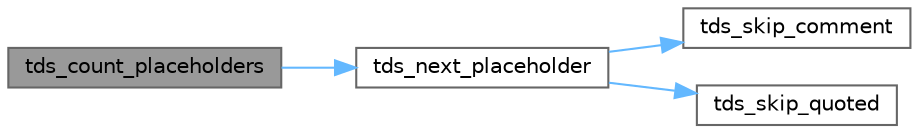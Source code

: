 digraph "tds_count_placeholders"
{
 // LATEX_PDF_SIZE
  bgcolor="transparent";
  edge [fontname=Helvetica,fontsize=10,labelfontname=Helvetica,labelfontsize=10];
  node [fontname=Helvetica,fontsize=10,shape=box,height=0.2,width=0.4];
  rankdir="LR";
  Node1 [id="Node000001",label="tds_count_placeholders",height=0.2,width=0.4,color="gray40", fillcolor="grey60", style="filled", fontcolor="black",tooltip="Count the number of placeholders ('?') in a query."];
  Node1 -> Node2 [id="edge1_Node000001_Node000002",color="steelblue1",style="solid",tooltip=" "];
  Node2 [id="Node000002",label="tds_next_placeholder",height=0.2,width=0.4,color="grey40", fillcolor="white", style="filled",URL="$a00578.html#ga8f3b00c34af2484eccb169e60a37dc36",tooltip="Get position of next placeholder."];
  Node2 -> Node3 [id="edge2_Node000002_Node000003",color="steelblue1",style="solid",tooltip=" "];
  Node3 [id="Node000003",label="tds_skip_comment",height=0.2,width=0.4,color="grey40", fillcolor="white", style="filled",URL="$a00578.html#gacf0a4f2a1c2166588f4d232eda737cf5",tooltip="Skip a comment in a query."];
  Node2 -> Node4 [id="edge3_Node000002_Node000004",color="steelblue1",style="solid",tooltip=" "];
  Node4 [id="Node000004",label="tds_skip_quoted",height=0.2,width=0.4,color="grey40", fillcolor="white", style="filled",URL="$a00578.html#ga0856776b63a475de7cd3fb62b1af2411",tooltip="Skip quoting string (like 'sfsf', \"dflkdj\" or [dfkjd])"];
}
